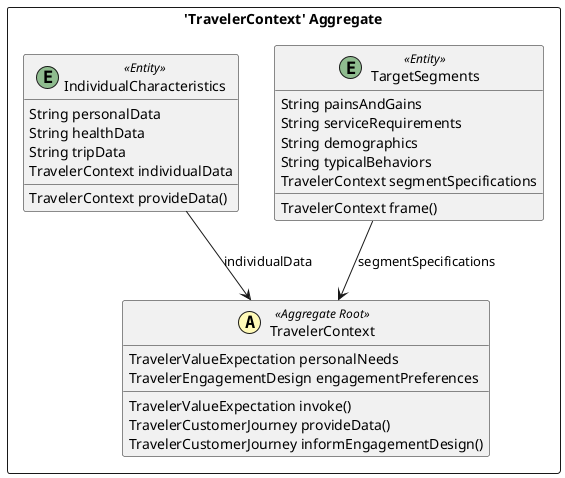 @startuml

skinparam componentStyle uml2

package "'TravelerContext' Aggregate" <<Rectangle>> {
	class TravelerContext <<(A,#fffab8) Aggregate Root>> {
		TravelerValueExpectation personalNeeds
		TravelerEngagementDesign engagementPreferences
		TravelerValueExpectation invoke()
		TravelerCustomerJourney provideData()
		TravelerCustomerJourney informEngagementDesign()
	}
	class TargetSegments <<(E,DarkSeaGreen) Entity>> {
		String painsAndGains
		String serviceRequirements
		String demographics
		String typicalBehaviors
		TravelerContext segmentSpecifications
		TravelerContext frame()
	}
	class IndividualCharacteristics <<(E,DarkSeaGreen) Entity>> {
		String personalData
		String healthData
		String tripData
		TravelerContext individualData
		TravelerContext provideData()
	}
}
TargetSegments --> TravelerContext : segmentSpecifications
IndividualCharacteristics --> TravelerContext : individualData


@enduml

